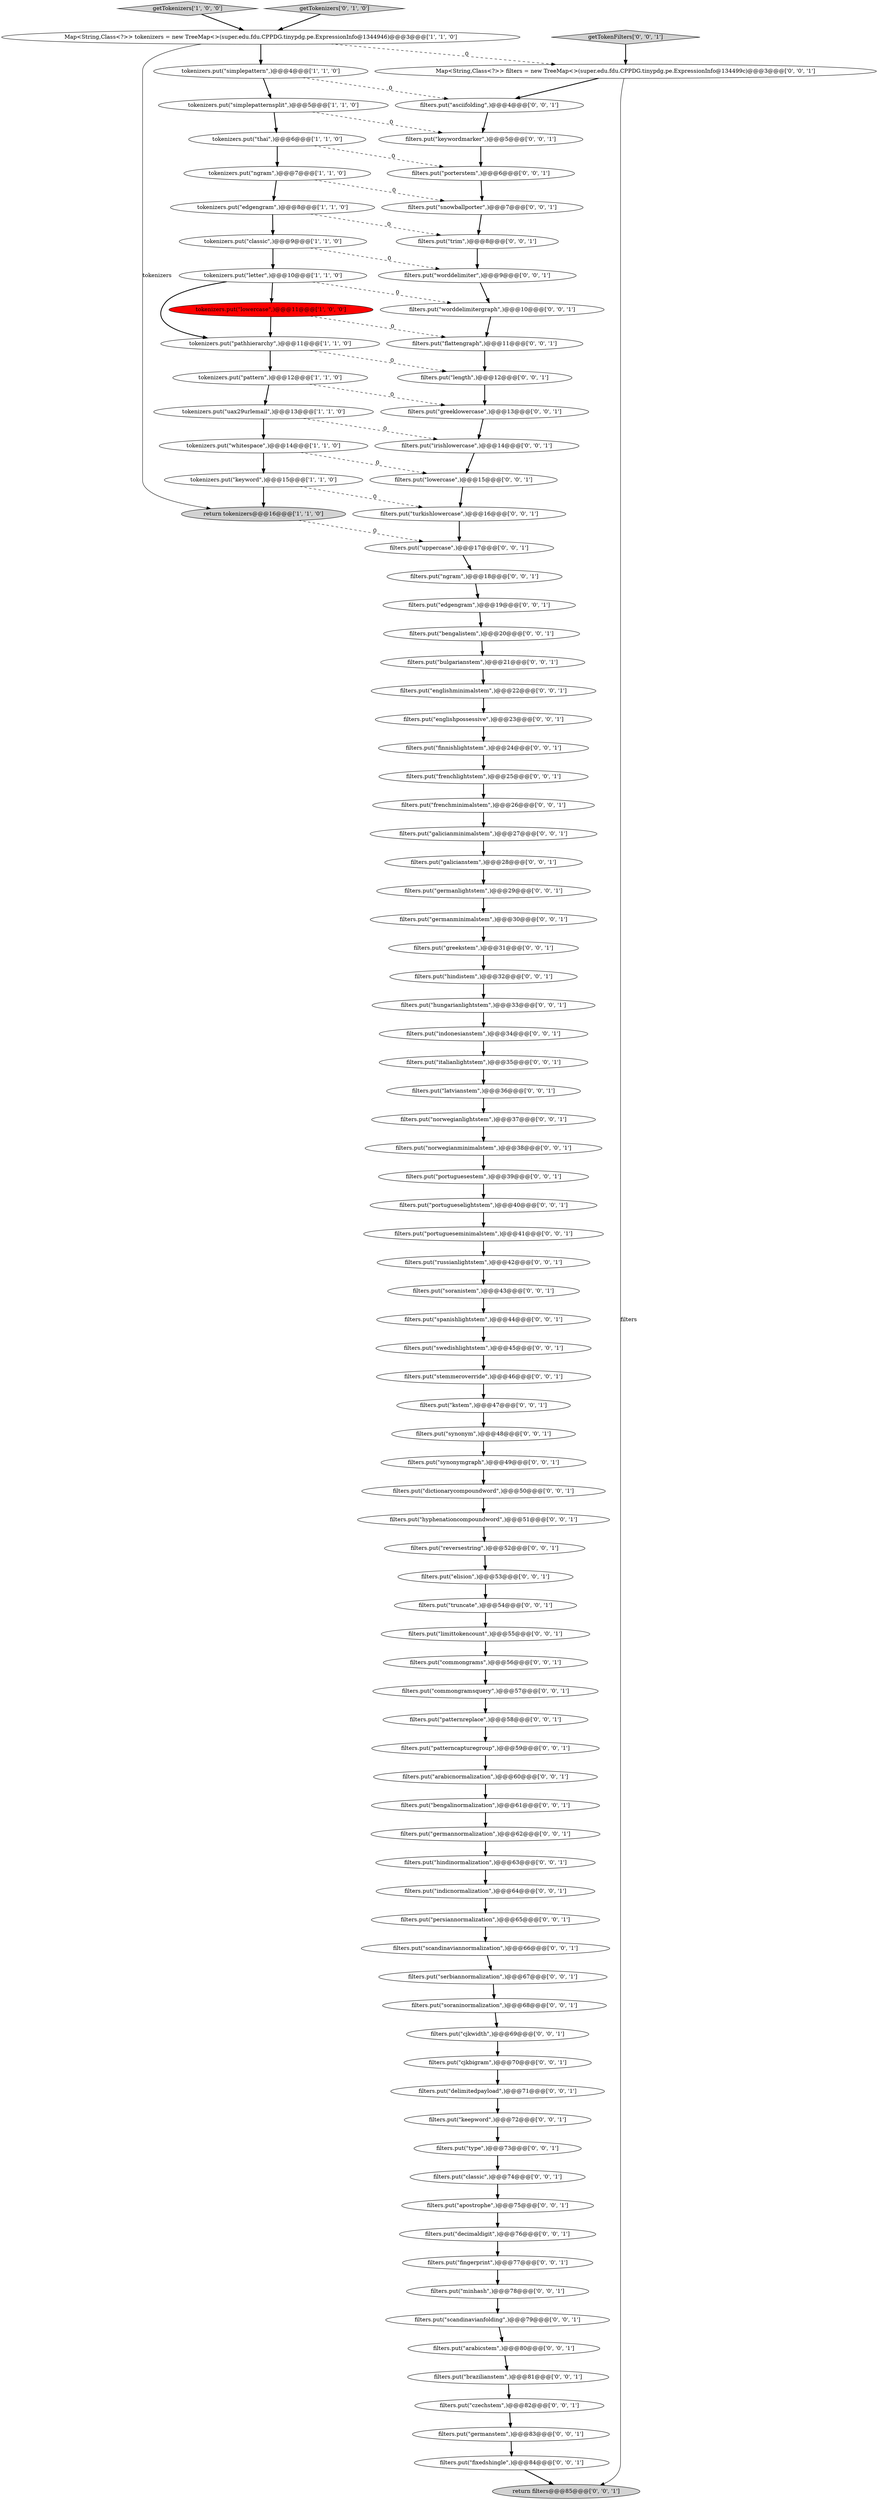 digraph {
28 [style = filled, label = "filters.put(\"scandinaviannormalization\",)@@@66@@@['0', '0', '1']", fillcolor = white, shape = ellipse image = "AAA0AAABBB3BBB"];
63 [style = filled, label = "filters.put(\"indonesianstem\",)@@@34@@@['0', '0', '1']", fillcolor = white, shape = ellipse image = "AAA0AAABBB3BBB"];
6 [style = filled, label = "tokenizers.put(\"pattern\",)@@@12@@@['1', '1', '0']", fillcolor = white, shape = ellipse image = "AAA0AAABBB1BBB"];
13 [style = filled, label = "tokenizers.put(\"thai\",)@@@6@@@['1', '1', '0']", fillcolor = white, shape = ellipse image = "AAA0AAABBB1BBB"];
60 [style = filled, label = "filters.put(\"frenchlightstem\",)@@@25@@@['0', '0', '1']", fillcolor = white, shape = ellipse image = "AAA0AAABBB3BBB"];
95 [style = filled, label = "filters.put(\"worddelimitergraph\",)@@@10@@@['0', '0', '1']", fillcolor = white, shape = ellipse image = "AAA0AAABBB3BBB"];
8 [style = filled, label = "tokenizers.put(\"lowercase\",)@@@11@@@['1', '0', '0']", fillcolor = red, shape = ellipse image = "AAA1AAABBB1BBB"];
12 [style = filled, label = "tokenizers.put(\"simplepattern\",)@@@4@@@['1', '1', '0']", fillcolor = white, shape = ellipse image = "AAA0AAABBB1BBB"];
54 [style = filled, label = "filters.put(\"asciifolding\",)@@@4@@@['0', '0', '1']", fillcolor = white, shape = ellipse image = "AAA0AAABBB3BBB"];
50 [style = filled, label = "filters.put(\"limittokencount\",)@@@55@@@['0', '0', '1']", fillcolor = white, shape = ellipse image = "AAA0AAABBB3BBB"];
66 [style = filled, label = "filters.put(\"hyphenationcompoundword\",)@@@51@@@['0', '0', '1']", fillcolor = white, shape = ellipse image = "AAA0AAABBB3BBB"];
71 [style = filled, label = "filters.put(\"germanminimalstem\",)@@@30@@@['0', '0', '1']", fillcolor = white, shape = ellipse image = "AAA0AAABBB3BBB"];
24 [style = filled, label = "filters.put(\"galicianminimalstem\",)@@@27@@@['0', '0', '1']", fillcolor = white, shape = ellipse image = "AAA0AAABBB3BBB"];
39 [style = filled, label = "filters.put(\"truncate\",)@@@54@@@['0', '0', '1']", fillcolor = white, shape = ellipse image = "AAA0AAABBB3BBB"];
3 [style = filled, label = "tokenizers.put(\"uax29urlemail\",)@@@13@@@['1', '1', '0']", fillcolor = white, shape = ellipse image = "AAA0AAABBB1BBB"];
37 [style = filled, label = "filters.put(\"cjkwidth\",)@@@69@@@['0', '0', '1']", fillcolor = white, shape = ellipse image = "AAA0AAABBB3BBB"];
58 [style = filled, label = "filters.put(\"finnishlightstem\",)@@@24@@@['0', '0', '1']", fillcolor = white, shape = ellipse image = "AAA0AAABBB3BBB"];
91 [style = filled, label = "filters.put(\"germanstem\",)@@@83@@@['0', '0', '1']", fillcolor = white, shape = ellipse image = "AAA0AAABBB3BBB"];
15 [style = filled, label = "tokenizers.put(\"pathhierarchy\",)@@@11@@@['1', '1', '0']", fillcolor = white, shape = ellipse image = "AAA0AAABBB1BBB"];
42 [style = filled, label = "filters.put(\"englishminimalstem\",)@@@22@@@['0', '0', '1']", fillcolor = white, shape = ellipse image = "AAA0AAABBB3BBB"];
98 [style = filled, label = "filters.put(\"russianlightstem\",)@@@42@@@['0', '0', '1']", fillcolor = white, shape = ellipse image = "AAA0AAABBB3BBB"];
77 [style = filled, label = "filters.put(\"turkishlowercase\",)@@@16@@@['0', '0', '1']", fillcolor = white, shape = ellipse image = "AAA0AAABBB3BBB"];
40 [style = filled, label = "filters.put(\"persiannormalization\",)@@@65@@@['0', '0', '1']", fillcolor = white, shape = ellipse image = "AAA0AAABBB3BBB"];
0 [style = filled, label = "tokenizers.put(\"letter\",)@@@10@@@['1', '1', '0']", fillcolor = white, shape = ellipse image = "AAA0AAABBB1BBB"];
67 [style = filled, label = "filters.put(\"patternreplace\",)@@@58@@@['0', '0', '1']", fillcolor = white, shape = ellipse image = "AAA0AAABBB3BBB"];
92 [style = filled, label = "filters.put(\"galicianstem\",)@@@28@@@['0', '0', '1']", fillcolor = white, shape = ellipse image = "AAA0AAABBB3BBB"];
7 [style = filled, label = "Map<String,Class<?>> tokenizers = new TreeMap<>(super.edu.fdu.CPPDG.tinypdg.pe.ExpressionInfo@1344946)@@@3@@@['1', '1', '0']", fillcolor = white, shape = ellipse image = "AAA0AAABBB1BBB"];
2 [style = filled, label = "tokenizers.put(\"edgengram\",)@@@8@@@['1', '1', '0']", fillcolor = white, shape = ellipse image = "AAA0AAABBB1BBB"];
55 [style = filled, label = "filters.put(\"commongrams\",)@@@56@@@['0', '0', '1']", fillcolor = white, shape = ellipse image = "AAA0AAABBB3BBB"];
35 [style = filled, label = "filters.put(\"portugueselightstem\",)@@@40@@@['0', '0', '1']", fillcolor = white, shape = ellipse image = "AAA0AAABBB3BBB"];
53 [style = filled, label = "Map<String,Class<?>> filters = new TreeMap<>(super.edu.fdu.CPPDG.tinypdg.pe.ExpressionInfo@134499c)@@@3@@@['0', '0', '1']", fillcolor = white, shape = ellipse image = "AAA0AAABBB3BBB"];
86 [style = filled, label = "filters.put(\"soranistem\",)@@@43@@@['0', '0', '1']", fillcolor = white, shape = ellipse image = "AAA0AAABBB3BBB"];
97 [style = filled, label = "filters.put(\"synonym\",)@@@48@@@['0', '0', '1']", fillcolor = white, shape = ellipse image = "AAA0AAABBB3BBB"];
52 [style = filled, label = "filters.put(\"spanishlightstem\",)@@@44@@@['0', '0', '1']", fillcolor = white, shape = ellipse image = "AAA0AAABBB3BBB"];
99 [style = filled, label = "filters.put(\"bengalinormalization\",)@@@61@@@['0', '0', '1']", fillcolor = white, shape = ellipse image = "AAA0AAABBB3BBB"];
72 [style = filled, label = "filters.put(\"germannormalization\",)@@@62@@@['0', '0', '1']", fillcolor = white, shape = ellipse image = "AAA0AAABBB3BBB"];
20 [style = filled, label = "filters.put(\"elision\",)@@@53@@@['0', '0', '1']", fillcolor = white, shape = ellipse image = "AAA0AAABBB3BBB"];
26 [style = filled, label = "filters.put(\"keywordmarker\",)@@@5@@@['0', '0', '1']", fillcolor = white, shape = ellipse image = "AAA0AAABBB3BBB"];
49 [style = filled, label = "filters.put(\"snowballporter\",)@@@7@@@['0', '0', '1']", fillcolor = white, shape = ellipse image = "AAA0AAABBB3BBB"];
79 [style = filled, label = "filters.put(\"length\",)@@@12@@@['0', '0', '1']", fillcolor = white, shape = ellipse image = "AAA0AAABBB3BBB"];
43 [style = filled, label = "filters.put(\"synonymgraph\",)@@@49@@@['0', '0', '1']", fillcolor = white, shape = ellipse image = "AAA0AAABBB3BBB"];
89 [style = filled, label = "filters.put(\"frenchminimalstem\",)@@@26@@@['0', '0', '1']", fillcolor = white, shape = ellipse image = "AAA0AAABBB3BBB"];
65 [style = filled, label = "filters.put(\"edgengram\",)@@@19@@@['0', '0', '1']", fillcolor = white, shape = ellipse image = "AAA0AAABBB3BBB"];
21 [style = filled, label = "filters.put(\"hindistem\",)@@@32@@@['0', '0', '1']", fillcolor = white, shape = ellipse image = "AAA0AAABBB3BBB"];
51 [style = filled, label = "filters.put(\"norwegianlightstem\",)@@@37@@@['0', '0', '1']", fillcolor = white, shape = ellipse image = "AAA0AAABBB3BBB"];
59 [style = filled, label = "filters.put(\"fixedshingle\",)@@@84@@@['0', '0', '1']", fillcolor = white, shape = ellipse image = "AAA0AAABBB3BBB"];
36 [style = filled, label = "filters.put(\"fingerprint\",)@@@77@@@['0', '0', '1']", fillcolor = white, shape = ellipse image = "AAA0AAABBB3BBB"];
61 [style = filled, label = "filters.put(\"greeklowercase\",)@@@13@@@['0', '0', '1']", fillcolor = white, shape = ellipse image = "AAA0AAABBB3BBB"];
47 [style = filled, label = "filters.put(\"cjkbigram\",)@@@70@@@['0', '0', '1']", fillcolor = white, shape = ellipse image = "AAA0AAABBB3BBB"];
25 [style = filled, label = "filters.put(\"minhash\",)@@@78@@@['0', '0', '1']", fillcolor = white, shape = ellipse image = "AAA0AAABBB3BBB"];
81 [style = filled, label = "filters.put(\"patterncapturegroup\",)@@@59@@@['0', '0', '1']", fillcolor = white, shape = ellipse image = "AAA0AAABBB3BBB"];
69 [style = filled, label = "filters.put(\"flattengraph\",)@@@11@@@['0', '0', '1']", fillcolor = white, shape = ellipse image = "AAA0AAABBB3BBB"];
27 [style = filled, label = "filters.put(\"soraninormalization\",)@@@68@@@['0', '0', '1']", fillcolor = white, shape = ellipse image = "AAA0AAABBB3BBB"];
45 [style = filled, label = "filters.put(\"portuguesestem\",)@@@39@@@['0', '0', '1']", fillcolor = white, shape = ellipse image = "AAA0AAABBB3BBB"];
100 [style = filled, label = "filters.put(\"hindinormalization\",)@@@63@@@['0', '0', '1']", fillcolor = white, shape = ellipse image = "AAA0AAABBB3BBB"];
33 [style = filled, label = "filters.put(\"dictionarycompoundword\",)@@@50@@@['0', '0', '1']", fillcolor = white, shape = ellipse image = "AAA0AAABBB3BBB"];
10 [style = filled, label = "tokenizers.put(\"simplepatternsplit\",)@@@5@@@['1', '1', '0']", fillcolor = white, shape = ellipse image = "AAA0AAABBB1BBB"];
73 [style = filled, label = "filters.put(\"classic\",)@@@74@@@['0', '0', '1']", fillcolor = white, shape = ellipse image = "AAA0AAABBB3BBB"];
78 [style = filled, label = "filters.put(\"commongramsquery\",)@@@57@@@['0', '0', '1']", fillcolor = white, shape = ellipse image = "AAA0AAABBB3BBB"];
5 [style = filled, label = "tokenizers.put(\"ngram\",)@@@7@@@['1', '1', '0']", fillcolor = white, shape = ellipse image = "AAA0AAABBB1BBB"];
34 [style = filled, label = "filters.put(\"delimitedpayload\",)@@@71@@@['0', '0', '1']", fillcolor = white, shape = ellipse image = "AAA0AAABBB3BBB"];
93 [style = filled, label = "filters.put(\"decimaldigit\",)@@@76@@@['0', '0', '1']", fillcolor = white, shape = ellipse image = "AAA0AAABBB3BBB"];
9 [style = filled, label = "tokenizers.put(\"keyword\",)@@@15@@@['1', '1', '0']", fillcolor = white, shape = ellipse image = "AAA0AAABBB1BBB"];
31 [style = filled, label = "filters.put(\"latvianstem\",)@@@36@@@['0', '0', '1']", fillcolor = white, shape = ellipse image = "AAA0AAABBB3BBB"];
70 [style = filled, label = "filters.put(\"arabicnormalization\",)@@@60@@@['0', '0', '1']", fillcolor = white, shape = ellipse image = "AAA0AAABBB3BBB"];
96 [style = filled, label = "filters.put(\"greekstem\",)@@@31@@@['0', '0', '1']", fillcolor = white, shape = ellipse image = "AAA0AAABBB3BBB"];
14 [style = filled, label = "tokenizers.put(\"whitespace\",)@@@14@@@['1', '1', '0']", fillcolor = white, shape = ellipse image = "AAA0AAABBB1BBB"];
41 [style = filled, label = "return filters@@@85@@@['0', '0', '1']", fillcolor = lightgray, shape = ellipse image = "AAA0AAABBB3BBB"];
11 [style = filled, label = "return tokenizers@@@16@@@['1', '1', '0']", fillcolor = lightgray, shape = ellipse image = "AAA0AAABBB1BBB"];
57 [style = filled, label = "filters.put(\"type\",)@@@73@@@['0', '0', '1']", fillcolor = white, shape = ellipse image = "AAA0AAABBB3BBB"];
80 [style = filled, label = "filters.put(\"swedishlightstem\",)@@@45@@@['0', '0', '1']", fillcolor = white, shape = ellipse image = "AAA0AAABBB3BBB"];
62 [style = filled, label = "filters.put(\"hungarianlightstem\",)@@@33@@@['0', '0', '1']", fillcolor = white, shape = ellipse image = "AAA0AAABBB3BBB"];
68 [style = filled, label = "filters.put(\"germanlightstem\",)@@@29@@@['0', '0', '1']", fillcolor = white, shape = ellipse image = "AAA0AAABBB3BBB"];
48 [style = filled, label = "filters.put(\"porterstem\",)@@@6@@@['0', '0', '1']", fillcolor = white, shape = ellipse image = "AAA0AAABBB3BBB"];
94 [style = filled, label = "filters.put(\"englishpossessive\",)@@@23@@@['0', '0', '1']", fillcolor = white, shape = ellipse image = "AAA0AAABBB3BBB"];
82 [style = filled, label = "filters.put(\"brazilianstem\",)@@@81@@@['0', '0', '1']", fillcolor = white, shape = ellipse image = "AAA0AAABBB3BBB"];
46 [style = filled, label = "filters.put(\"kstem\",)@@@47@@@['0', '0', '1']", fillcolor = white, shape = ellipse image = "AAA0AAABBB3BBB"];
90 [style = filled, label = "filters.put(\"uppercase\",)@@@17@@@['0', '0', '1']", fillcolor = white, shape = ellipse image = "AAA0AAABBB3BBB"];
30 [style = filled, label = "filters.put(\"worddelimiter\",)@@@9@@@['0', '0', '1']", fillcolor = white, shape = ellipse image = "AAA0AAABBB3BBB"];
74 [style = filled, label = "filters.put(\"czechstem\",)@@@82@@@['0', '0', '1']", fillcolor = white, shape = ellipse image = "AAA0AAABBB3BBB"];
44 [style = filled, label = "filters.put(\"lowercase\",)@@@15@@@['0', '0', '1']", fillcolor = white, shape = ellipse image = "AAA0AAABBB3BBB"];
85 [style = filled, label = "filters.put(\"apostrophe\",)@@@75@@@['0', '0', '1']", fillcolor = white, shape = ellipse image = "AAA0AAABBB3BBB"];
64 [style = filled, label = "getTokenFilters['0', '0', '1']", fillcolor = lightgray, shape = diamond image = "AAA0AAABBB3BBB"];
32 [style = filled, label = "filters.put(\"reversestring\",)@@@52@@@['0', '0', '1']", fillcolor = white, shape = ellipse image = "AAA0AAABBB3BBB"];
1 [style = filled, label = "getTokenizers['1', '0', '0']", fillcolor = lightgray, shape = diamond image = "AAA0AAABBB1BBB"];
75 [style = filled, label = "filters.put(\"bengalistem\",)@@@20@@@['0', '0', '1']", fillcolor = white, shape = ellipse image = "AAA0AAABBB3BBB"];
16 [style = filled, label = "getTokenizers['0', '1', '0']", fillcolor = lightgray, shape = diamond image = "AAA0AAABBB2BBB"];
17 [style = filled, label = "filters.put(\"keepword\",)@@@72@@@['0', '0', '1']", fillcolor = white, shape = ellipse image = "AAA0AAABBB3BBB"];
19 [style = filled, label = "filters.put(\"trim\",)@@@8@@@['0', '0', '1']", fillcolor = white, shape = ellipse image = "AAA0AAABBB3BBB"];
88 [style = filled, label = "filters.put(\"indicnormalization\",)@@@64@@@['0', '0', '1']", fillcolor = white, shape = ellipse image = "AAA0AAABBB3BBB"];
56 [style = filled, label = "filters.put(\"serbiannormalization\",)@@@67@@@['0', '0', '1']", fillcolor = white, shape = ellipse image = "AAA0AAABBB3BBB"];
29 [style = filled, label = "filters.put(\"italianlightstem\",)@@@35@@@['0', '0', '1']", fillcolor = white, shape = ellipse image = "AAA0AAABBB3BBB"];
83 [style = filled, label = "filters.put(\"stemmeroverride\",)@@@46@@@['0', '0', '1']", fillcolor = white, shape = ellipse image = "AAA0AAABBB3BBB"];
76 [style = filled, label = "filters.put(\"irishlowercase\",)@@@14@@@['0', '0', '1']", fillcolor = white, shape = ellipse image = "AAA0AAABBB3BBB"];
87 [style = filled, label = "filters.put(\"portugueseminimalstem\",)@@@41@@@['0', '0', '1']", fillcolor = white, shape = ellipse image = "AAA0AAABBB3BBB"];
4 [style = filled, label = "tokenizers.put(\"classic\",)@@@9@@@['1', '1', '0']", fillcolor = white, shape = ellipse image = "AAA0AAABBB1BBB"];
23 [style = filled, label = "filters.put(\"arabicstem\",)@@@80@@@['0', '0', '1']", fillcolor = white, shape = ellipse image = "AAA0AAABBB3BBB"];
38 [style = filled, label = "filters.put(\"ngram\",)@@@18@@@['0', '0', '1']", fillcolor = white, shape = ellipse image = "AAA0AAABBB3BBB"];
84 [style = filled, label = "filters.put(\"scandinavianfolding\",)@@@79@@@['0', '0', '1']", fillcolor = white, shape = ellipse image = "AAA0AAABBB3BBB"];
18 [style = filled, label = "filters.put(\"bulgarianstem\",)@@@21@@@['0', '0', '1']", fillcolor = white, shape = ellipse image = "AAA0AAABBB3BBB"];
22 [style = filled, label = "filters.put(\"norwegianminimalstem\",)@@@38@@@['0', '0', '1']", fillcolor = white, shape = ellipse image = "AAA0AAABBB3BBB"];
6->3 [style = bold, label=""];
99->72 [style = bold, label=""];
2->19 [style = dashed, label="0"];
9->11 [style = bold, label=""];
11->90 [style = dashed, label="0"];
56->27 [style = bold, label=""];
67->81 [style = bold, label=""];
16->7 [style = bold, label=""];
72->100 [style = bold, label=""];
4->30 [style = dashed, label="0"];
93->36 [style = bold, label=""];
58->60 [style = bold, label=""];
64->53 [style = bold, label=""];
53->54 [style = bold, label=""];
0->15 [style = bold, label=""];
12->10 [style = bold, label=""];
82->74 [style = bold, label=""];
96->21 [style = bold, label=""];
86->52 [style = bold, label=""];
88->40 [style = bold, label=""];
61->76 [style = bold, label=""];
50->55 [style = bold, label=""];
14->44 [style = dashed, label="0"];
34->17 [style = bold, label=""];
0->8 [style = bold, label=""];
80->83 [style = bold, label=""];
79->61 [style = bold, label=""];
14->9 [style = bold, label=""];
15->79 [style = dashed, label="0"];
100->88 [style = bold, label=""];
47->34 [style = bold, label=""];
45->35 [style = bold, label=""];
32->20 [style = bold, label=""];
54->26 [style = bold, label=""];
77->90 [style = bold, label=""];
39->50 [style = bold, label=""];
5->49 [style = dashed, label="0"];
9->77 [style = dashed, label="0"];
48->49 [style = bold, label=""];
3->76 [style = dashed, label="0"];
75->18 [style = bold, label=""];
52->80 [style = bold, label=""];
8->69 [style = dashed, label="0"];
71->96 [style = bold, label=""];
65->75 [style = bold, label=""];
53->41 [style = solid, label="filters"];
2->4 [style = bold, label=""];
4->0 [style = bold, label=""];
44->77 [style = bold, label=""];
36->25 [style = bold, label=""];
25->84 [style = bold, label=""];
31->51 [style = bold, label=""];
85->93 [style = bold, label=""];
38->65 [style = bold, label=""];
19->30 [style = bold, label=""];
13->5 [style = bold, label=""];
20->39 [style = bold, label=""];
43->33 [style = bold, label=""];
42->94 [style = bold, label=""];
63->29 [style = bold, label=""];
26->48 [style = bold, label=""];
37->47 [style = bold, label=""];
95->69 [style = bold, label=""];
92->68 [style = bold, label=""];
8->15 [style = bold, label=""];
22->45 [style = bold, label=""];
60->89 [style = bold, label=""];
70->99 [style = bold, label=""];
6->61 [style = dashed, label="0"];
69->79 [style = bold, label=""];
21->62 [style = bold, label=""];
91->59 [style = bold, label=""];
13->48 [style = dashed, label="0"];
30->95 [style = bold, label=""];
1->7 [style = bold, label=""];
27->37 [style = bold, label=""];
12->54 [style = dashed, label="0"];
10->13 [style = bold, label=""];
46->97 [style = bold, label=""];
49->19 [style = bold, label=""];
7->53 [style = dashed, label="0"];
90->38 [style = bold, label=""];
23->82 [style = bold, label=""];
74->91 [style = bold, label=""];
55->78 [style = bold, label=""];
84->23 [style = bold, label=""];
33->66 [style = bold, label=""];
97->43 [style = bold, label=""];
89->24 [style = bold, label=""];
7->12 [style = bold, label=""];
29->31 [style = bold, label=""];
3->14 [style = bold, label=""];
62->63 [style = bold, label=""];
57->73 [style = bold, label=""];
7->11 [style = solid, label="tokenizers"];
15->6 [style = bold, label=""];
24->92 [style = bold, label=""];
87->98 [style = bold, label=""];
40->28 [style = bold, label=""];
83->46 [style = bold, label=""];
17->57 [style = bold, label=""];
28->56 [style = bold, label=""];
98->86 [style = bold, label=""];
76->44 [style = bold, label=""];
5->2 [style = bold, label=""];
10->26 [style = dashed, label="0"];
35->87 [style = bold, label=""];
68->71 [style = bold, label=""];
51->22 [style = bold, label=""];
81->70 [style = bold, label=""];
78->67 [style = bold, label=""];
73->85 [style = bold, label=""];
0->95 [style = dashed, label="0"];
94->58 [style = bold, label=""];
66->32 [style = bold, label=""];
59->41 [style = bold, label=""];
18->42 [style = bold, label=""];
}

